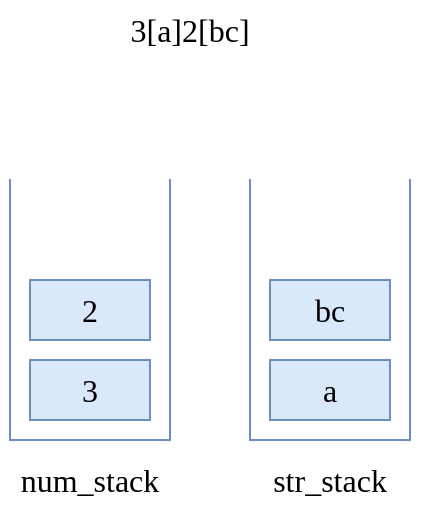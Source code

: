 <mxfile version="24.2.5" type="device">
  <diagram name="Page-1" id="Yt88l5ErCeFlZv7NHSy2">
    <mxGraphModel dx="1420" dy="821" grid="1" gridSize="10" guides="1" tooltips="1" connect="1" arrows="1" fold="1" page="1" pageScale="1" pageWidth="850" pageHeight="1100" math="0" shadow="0">
      <root>
        <mxCell id="0" />
        <mxCell id="1" parent="0" />
        <mxCell id="8S_n0liuGnDVH2clSiCz-1" value="" style="shape=partialRectangle;whiteSpace=wrap;html=1;bottom=1;right=1;left=1;top=0;fillColor=none;routingCenterX=-0.5;rounded=1;shadow=0;strokeColor=#6c8ebf;strokeWidth=1;fontFamily=Ubuntu;fontSize=16;fontStyle=0;" vertex="1" parent="1">
          <mxGeometry x="120" y="190" width="80" height="130" as="geometry" />
        </mxCell>
        <mxCell id="8S_n0liuGnDVH2clSiCz-2" value="" style="shape=partialRectangle;whiteSpace=wrap;html=1;bottom=1;right=1;left=1;top=0;fillColor=none;routingCenterX=-0.5;rounded=1;shadow=0;strokeColor=#6c8ebf;strokeWidth=1;fontFamily=Ubuntu;fontSize=16;fontStyle=0;" vertex="1" parent="1">
          <mxGeometry x="240" y="190" width="80" height="130" as="geometry" />
        </mxCell>
        <mxCell id="8S_n0liuGnDVH2clSiCz-4" value="3" style="rounded=0;whiteSpace=wrap;html=1;shadow=0;strokeColor=#6c8ebf;strokeWidth=1;fontFamily=Ubuntu;fontSize=16;fontStyle=0;fillColor=#dae8fc;" vertex="1" parent="1">
          <mxGeometry x="130" y="280" width="60" height="30" as="geometry" />
        </mxCell>
        <mxCell id="8S_n0liuGnDVH2clSiCz-5" value="a" style="rounded=0;whiteSpace=wrap;html=1;shadow=0;strokeColor=#6c8ebf;strokeWidth=1;fontFamily=Ubuntu;fontSize=16;fontStyle=0;fillColor=#dae8fc;" vertex="1" parent="1">
          <mxGeometry x="250" y="280" width="60" height="30" as="geometry" />
        </mxCell>
        <mxCell id="8S_n0liuGnDVH2clSiCz-6" value="3[a]2[bc]" style="text;html=1;align=center;verticalAlign=middle;whiteSpace=wrap;rounded=0;fontFamily=Ubuntu;fontSize=16;fontStyle=0;" vertex="1" parent="1">
          <mxGeometry x="180" y="100" width="60" height="30" as="geometry" />
        </mxCell>
        <mxCell id="8S_n0liuGnDVH2clSiCz-7" value="bc" style="rounded=0;whiteSpace=wrap;html=1;shadow=0;strokeColor=#6c8ebf;strokeWidth=1;fontFamily=Ubuntu;fontSize=16;fontStyle=0;fillColor=#dae8fc;" vertex="1" parent="1">
          <mxGeometry x="250" y="240" width="60" height="30" as="geometry" />
        </mxCell>
        <mxCell id="8S_n0liuGnDVH2clSiCz-8" value="2" style="rounded=0;whiteSpace=wrap;html=1;shadow=0;strokeColor=#6c8ebf;strokeWidth=1;fontFamily=Ubuntu;fontSize=16;fontStyle=0;fillColor=#dae8fc;" vertex="1" parent="1">
          <mxGeometry x="130" y="240" width="60" height="30" as="geometry" />
        </mxCell>
        <mxCell id="8S_n0liuGnDVH2clSiCz-9" value="num_stack" style="text;html=1;align=center;verticalAlign=middle;whiteSpace=wrap;rounded=0;fontFamily=Ubuntu;fontSize=16;fontStyle=0;" vertex="1" parent="1">
          <mxGeometry x="115" y="320" width="90" height="40" as="geometry" />
        </mxCell>
        <mxCell id="8S_n0liuGnDVH2clSiCz-10" value="str_stack" style="text;html=1;align=center;verticalAlign=middle;whiteSpace=wrap;rounded=0;fontFamily=Ubuntu;fontSize=16;fontStyle=0;" vertex="1" parent="1">
          <mxGeometry x="235" y="320" width="90" height="40" as="geometry" />
        </mxCell>
      </root>
    </mxGraphModel>
  </diagram>
</mxfile>
